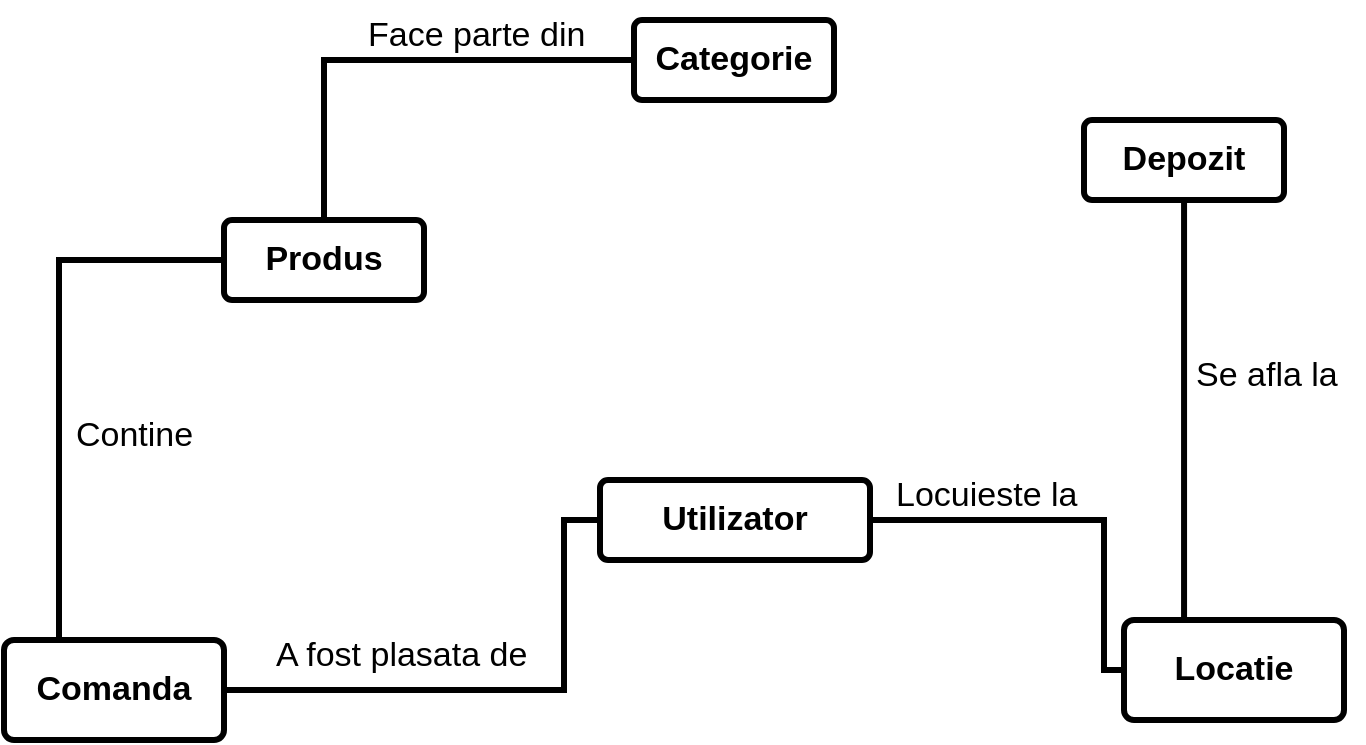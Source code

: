 <mxfile version="14.6.13" type="device"><diagram id="R2lEEEUBdFMjLlhIrx00" name="Page-1"><mxGraphModel dx="931" dy="1074" grid="0" gridSize="10" guides="1" tooltips="1" connect="1" arrows="1" fold="1" page="1" pageScale="1" pageWidth="850" pageHeight="1100" math="0" shadow="0" extFonts="Permanent Marker^https://fonts.googleapis.com/css?family=Permanent+Marker"><root><mxCell id="0"/><mxCell id="1" parent="0"/><mxCell id="QPEkKnvOmiTHOUlKxoyp-1" value="&lt;b&gt;&lt;font style=&quot;font-size: 17px&quot;&gt;Utilizator&lt;/font&gt;&lt;/b&gt;" style="rounded=1;arcSize=10;whiteSpace=wrap;html=1;align=center;strokeWidth=3;" vertex="1" parent="1"><mxGeometry x="358" y="420" width="135" height="40" as="geometry"/></mxCell><mxCell id="QPEkKnvOmiTHOUlKxoyp-7" style="edgeStyle=orthogonalEdgeStyle;rounded=0;orthogonalLoop=1;jettySize=auto;html=1;entryX=0;entryY=0.5;entryDx=0;entryDy=0;endArrow=none;endFill=0;strokeWidth=3;" edge="1" parent="1" source="QPEkKnvOmiTHOUlKxoyp-2" target="QPEkKnvOmiTHOUlKxoyp-1"><mxGeometry relative="1" as="geometry"><Array as="points"><mxPoint x="340" y="525"/><mxPoint x="340" y="440"/></Array></mxGeometry></mxCell><mxCell id="QPEkKnvOmiTHOUlKxoyp-2" value="&lt;b&gt;&lt;font style=&quot;font-size: 17px&quot;&gt;Comanda&lt;/font&gt;&lt;/b&gt;" style="rounded=1;arcSize=10;whiteSpace=wrap;html=1;align=center;strokeWidth=3;" vertex="1" parent="1"><mxGeometry x="60" y="500" width="110" height="50" as="geometry"/></mxCell><mxCell id="QPEkKnvOmiTHOUlKxoyp-11" style="edgeStyle=orthogonalEdgeStyle;rounded=0;orthogonalLoop=1;jettySize=auto;html=1;entryX=0.273;entryY=0.2;entryDx=0;entryDy=0;entryPerimeter=0;fontSize=17;endArrow=none;endFill=0;strokeWidth=3;" edge="1" parent="1" source="QPEkKnvOmiTHOUlKxoyp-3" target="QPEkKnvOmiTHOUlKxoyp-5"><mxGeometry relative="1" as="geometry"/></mxCell><mxCell id="QPEkKnvOmiTHOUlKxoyp-3" value="&lt;b&gt;&lt;font style=&quot;font-size: 17px&quot;&gt;Depozit&lt;/font&gt;&lt;/b&gt;" style="rounded=1;arcSize=10;whiteSpace=wrap;html=1;align=center;strokeWidth=3;" vertex="1" parent="1"><mxGeometry x="600" y="240" width="100" height="40" as="geometry"/></mxCell><mxCell id="QPEkKnvOmiTHOUlKxoyp-13" style="edgeStyle=orthogonalEdgeStyle;rounded=0;orthogonalLoop=1;jettySize=auto;html=1;exitX=0.5;exitY=0;exitDx=0;exitDy=0;entryX=0;entryY=0.5;entryDx=0;entryDy=0;fontSize=17;endArrow=none;endFill=0;strokeWidth=3;" edge="1" parent="1" source="QPEkKnvOmiTHOUlKxoyp-4" target="QPEkKnvOmiTHOUlKxoyp-6"><mxGeometry relative="1" as="geometry"/></mxCell><mxCell id="QPEkKnvOmiTHOUlKxoyp-21" style="edgeStyle=orthogonalEdgeStyle;rounded=0;orthogonalLoop=1;jettySize=auto;html=1;entryX=0.25;entryY=0;entryDx=0;entryDy=0;fontSize=17;endArrow=none;endFill=0;strokeWidth=3;" edge="1" parent="1" source="QPEkKnvOmiTHOUlKxoyp-4" target="QPEkKnvOmiTHOUlKxoyp-2"><mxGeometry relative="1" as="geometry"><Array as="points"><mxPoint x="87" y="310"/></Array></mxGeometry></mxCell><mxCell id="QPEkKnvOmiTHOUlKxoyp-4" value="&lt;b&gt;&lt;font style=&quot;font-size: 17px&quot;&gt;Produs&lt;/font&gt;&lt;/b&gt;" style="rounded=1;arcSize=10;whiteSpace=wrap;html=1;align=center;strokeWidth=3;" vertex="1" parent="1"><mxGeometry x="170" y="290" width="100" height="40" as="geometry"/></mxCell><mxCell id="QPEkKnvOmiTHOUlKxoyp-8" style="edgeStyle=orthogonalEdgeStyle;rounded=0;orthogonalLoop=1;jettySize=auto;html=1;entryX=1;entryY=0.5;entryDx=0;entryDy=0;endArrow=none;endFill=0;strokeWidth=3;" edge="1" parent="1" source="QPEkKnvOmiTHOUlKxoyp-5" target="QPEkKnvOmiTHOUlKxoyp-1"><mxGeometry relative="1" as="geometry"><Array as="points"><mxPoint x="610" y="515"/><mxPoint x="610" y="440"/></Array></mxGeometry></mxCell><mxCell id="QPEkKnvOmiTHOUlKxoyp-5" value="&lt;b&gt;&lt;font style=&quot;font-size: 17px&quot;&gt;Locatie&lt;/font&gt;&lt;/b&gt;" style="rounded=1;arcSize=10;whiteSpace=wrap;html=1;align=center;strokeWidth=3;" vertex="1" parent="1"><mxGeometry x="620" y="490" width="110" height="50" as="geometry"/></mxCell><mxCell id="QPEkKnvOmiTHOUlKxoyp-6" value="&lt;b&gt;&lt;font style=&quot;font-size: 17px&quot;&gt;Categorie&lt;/font&gt;&lt;/b&gt;" style="rounded=1;arcSize=10;whiteSpace=wrap;html=1;align=center;strokeWidth=3;" vertex="1" parent="1"><mxGeometry x="375" y="190" width="100" height="40" as="geometry"/></mxCell><mxCell id="QPEkKnvOmiTHOUlKxoyp-9" value="Locuieste la" style="text;strokeColor=none;fillColor=none;spacingLeft=4;spacingRight=4;overflow=hidden;rotatable=0;points=[[0,0.5],[1,0.5]];portConstraint=eastwest;fontSize=17;fontStyle=0;strokeWidth=3;" vertex="1" parent="1"><mxGeometry x="500" y="410" width="120" height="30" as="geometry"/></mxCell><mxCell id="QPEkKnvOmiTHOUlKxoyp-10" value="A fost plasata de" style="text;strokeColor=none;fillColor=none;spacingLeft=4;spacingRight=4;overflow=hidden;rotatable=0;points=[[0,0.5],[1,0.5]];portConstraint=eastwest;fontSize=17;strokeWidth=3;" vertex="1" parent="1"><mxGeometry x="190" y="490" width="140" height="30" as="geometry"/></mxCell><mxCell id="QPEkKnvOmiTHOUlKxoyp-12" value="Se afla la" style="text;strokeColor=none;fillColor=none;spacingLeft=4;spacingRight=4;overflow=hidden;rotatable=0;points=[[0,0.5],[1,0.5]];portConstraint=eastwest;fontSize=17;strokeWidth=3;" vertex="1" parent="1"><mxGeometry x="650" y="350" width="90" height="30" as="geometry"/></mxCell><mxCell id="QPEkKnvOmiTHOUlKxoyp-14" value="Face parte din" style="text;strokeColor=none;fillColor=none;spacingLeft=4;spacingRight=4;overflow=hidden;rotatable=0;points=[[0,0.5],[1,0.5]];portConstraint=eastwest;fontSize=17;fontStyle=0;strokeWidth=3;" vertex="1" parent="1"><mxGeometry x="236" y="180" width="122" height="30" as="geometry"/></mxCell><mxCell id="QPEkKnvOmiTHOUlKxoyp-22" value="Contine" style="text;strokeColor=none;fillColor=none;spacingLeft=4;spacingRight=4;overflow=hidden;rotatable=0;points=[[0,0.5],[1,0.5]];portConstraint=eastwest;fontSize=17;strokeWidth=3;" vertex="1" parent="1"><mxGeometry x="90" y="380" width="80" height="30" as="geometry"/></mxCell></root></mxGraphModel></diagram></mxfile>